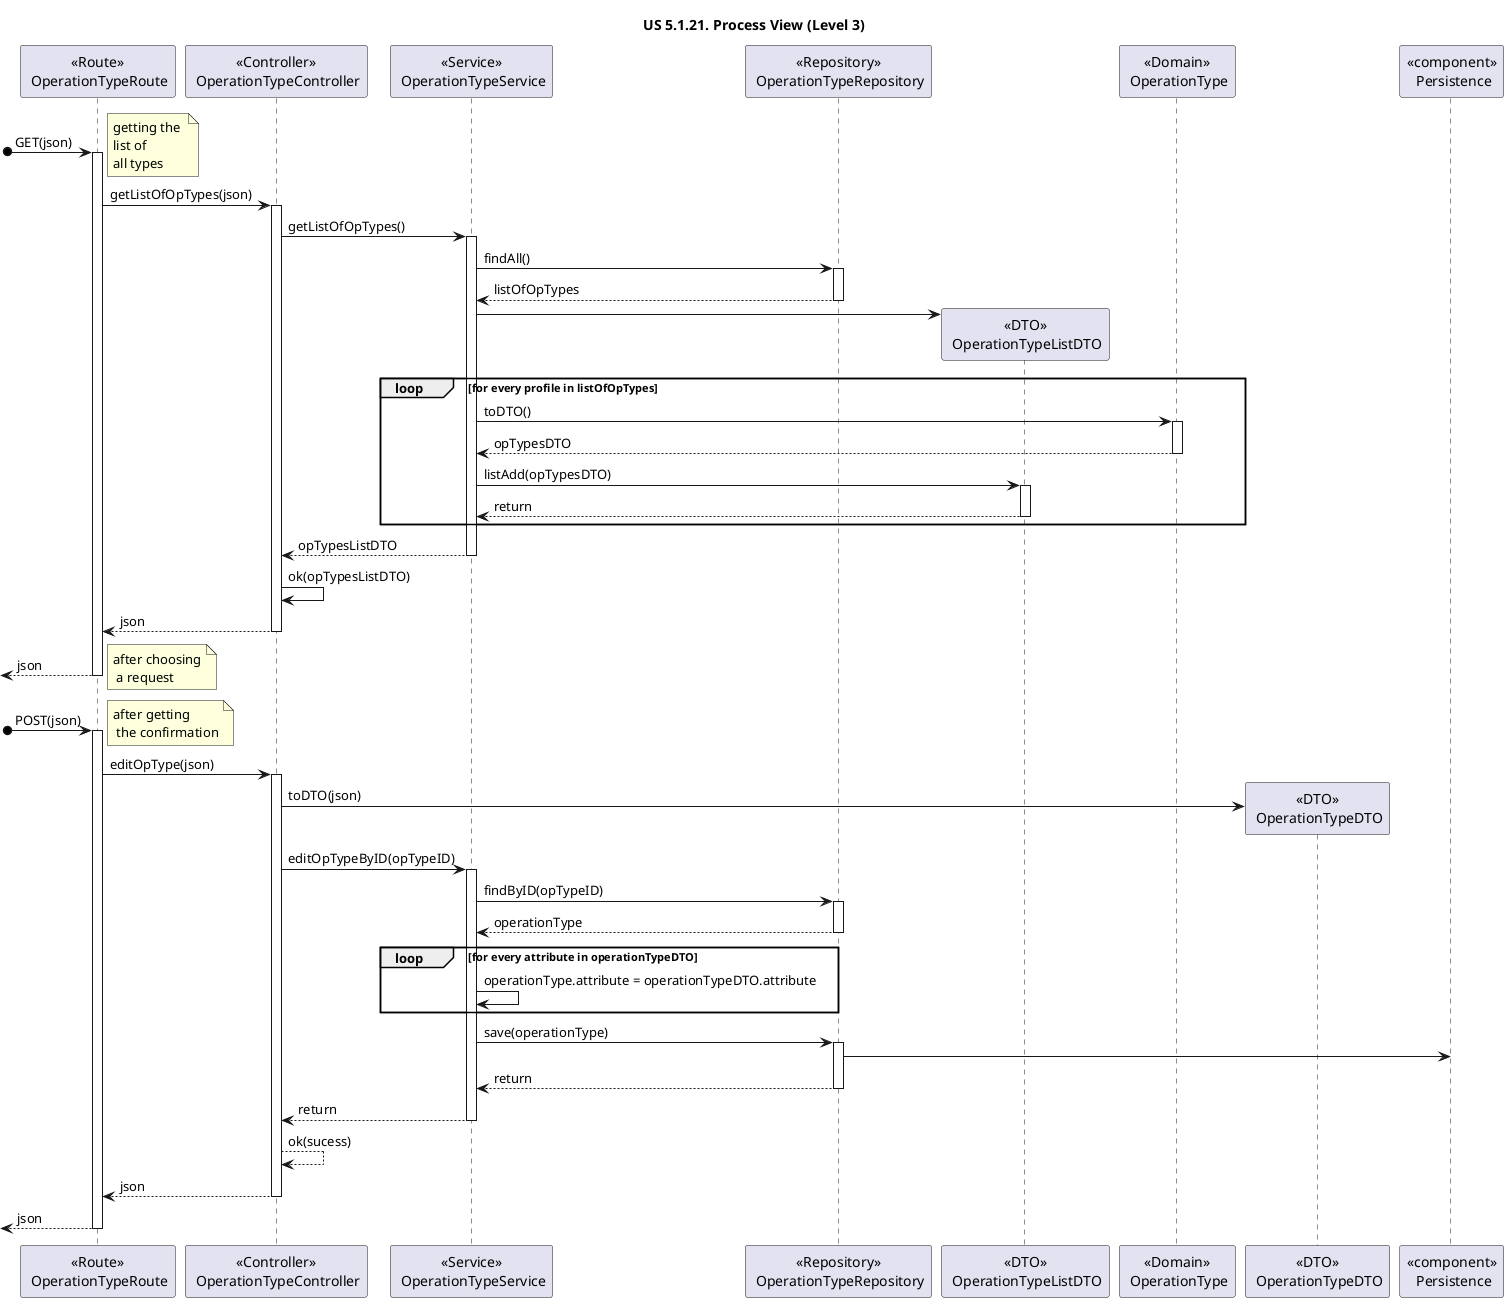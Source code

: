 @startuml
title "US 5.1.21. Process View (Level 3)"

participant "<<Route>>\n OperationTypeRoute" as ROUTE
participant "<<Controller>>\n OperationTypeController" as CONTROL
participant "<<Service>>\n OperationTypeService" as SERV
participant "<<Repository>>\n OperationTypeRepository" as REPO
participant "<<DTO>>\n OperationTypeListDTO" as LISTDTO
participant "<<Domain>>\n OperationType" as OPTYP
participant "<<DTO>>\n OperationTypeDTO" as OPRESDTO
participant "<<component>>\n Persistence" as PERSISTENCE

[o-> ROUTE : GET(json)
note right : getting the \nlist of \nall types

Activate ROUTE

ROUTE -> CONTROL : getListOfOpTypes(json)

Activate CONTROL

CONTROL -> SERV : getListOfOpTypes()
Activate SERV

SERV -> REPO : findAll() 
Activate REPO

REPO --> SERV : listOfOpTypes
Deactivate REPO

SERV -> LISTDTO**
loop for every profile in listOfOpTypes
SERV -> OPTYP : toDTO()
activate OPTYP
OPTYP --> SERV : opTypesDTO
deactivate OPTYP
SERV -> LISTDTO : listAdd(opTypesDTO)
activate LISTDTO
LISTDTO --> SERV : return
deactivate LISTDTO
end

SERV --> CONTROL : opTypesListDTO
Deactivate SERV

CONTROL -> CONTROL : ok(opTypesListDTO)

CONTROL --> ROUTE : json
Deactivate CONTROL
<-- ROUTE : json

Deactivate ROUTE

note right : after choosing\n a request

[o-> ROUTE : POST(json)
note right : after getting\n the confirmation

Activate ROUTE

ROUTE -> CONTROL : editOpType(json)

Activate CONTROL

CONTROL -> OPRESDTO** : toDTO(json)

CONTROL -> SERV : editOpTypeByID(opTypeID)
Activate SERV

SERV -> REPO : findByID(opTypeID)
activate REPO
REPO --> SERV : operationType
deactivate REPO

loop for every attribute in operationTypeDTO
SERV -> SERV : operationType.attribute = operationTypeDTO.attribute
end

SERV -> REPO : save(operationType)
activate REPO
REPO -> PERSISTENCE 
REPO --> SERV : return
deactivate REPO

SERV --> CONTROL : return
deactivate SERV

CONTROL --> CONTROL : ok(sucess)
CONTROL --> ROUTE : json
deactivate CONTROL

<-- ROUTE : json
deactivate ROUTE


@enduml